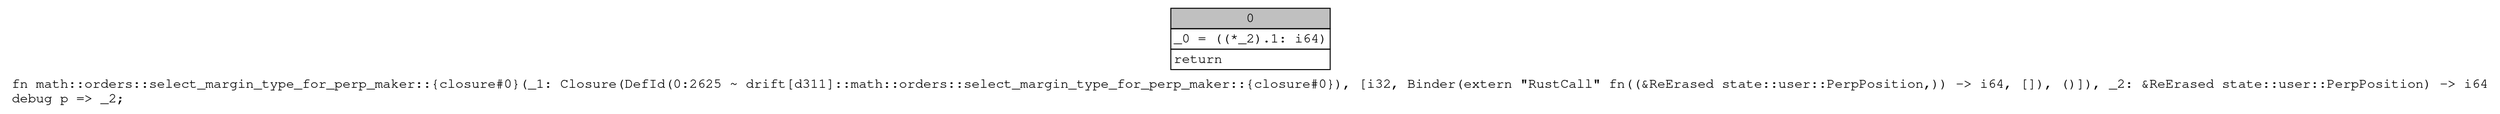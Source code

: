 digraph Mir_0_2625 {
    graph [fontname="Courier, monospace"];
    node [fontname="Courier, monospace"];
    edge [fontname="Courier, monospace"];
    label=<fn math::orders::select_margin_type_for_perp_maker::{closure#0}(_1: Closure(DefId(0:2625 ~ drift[d311]::math::orders::select_margin_type_for_perp_maker::{closure#0}), [i32, Binder(extern &quot;RustCall&quot; fn((&amp;ReErased state::user::PerpPosition,)) -&gt; i64, []), ()]), _2: &amp;ReErased state::user::PerpPosition) -&gt; i64<br align="left"/>debug p =&gt; _2;<br align="left"/>>;
    bb0__0_2625 [shape="none", label=<<table border="0" cellborder="1" cellspacing="0"><tr><td bgcolor="gray" align="center" colspan="1">0</td></tr><tr><td align="left" balign="left">_0 = ((*_2).1: i64)<br/></td></tr><tr><td align="left">return</td></tr></table>>];
}
